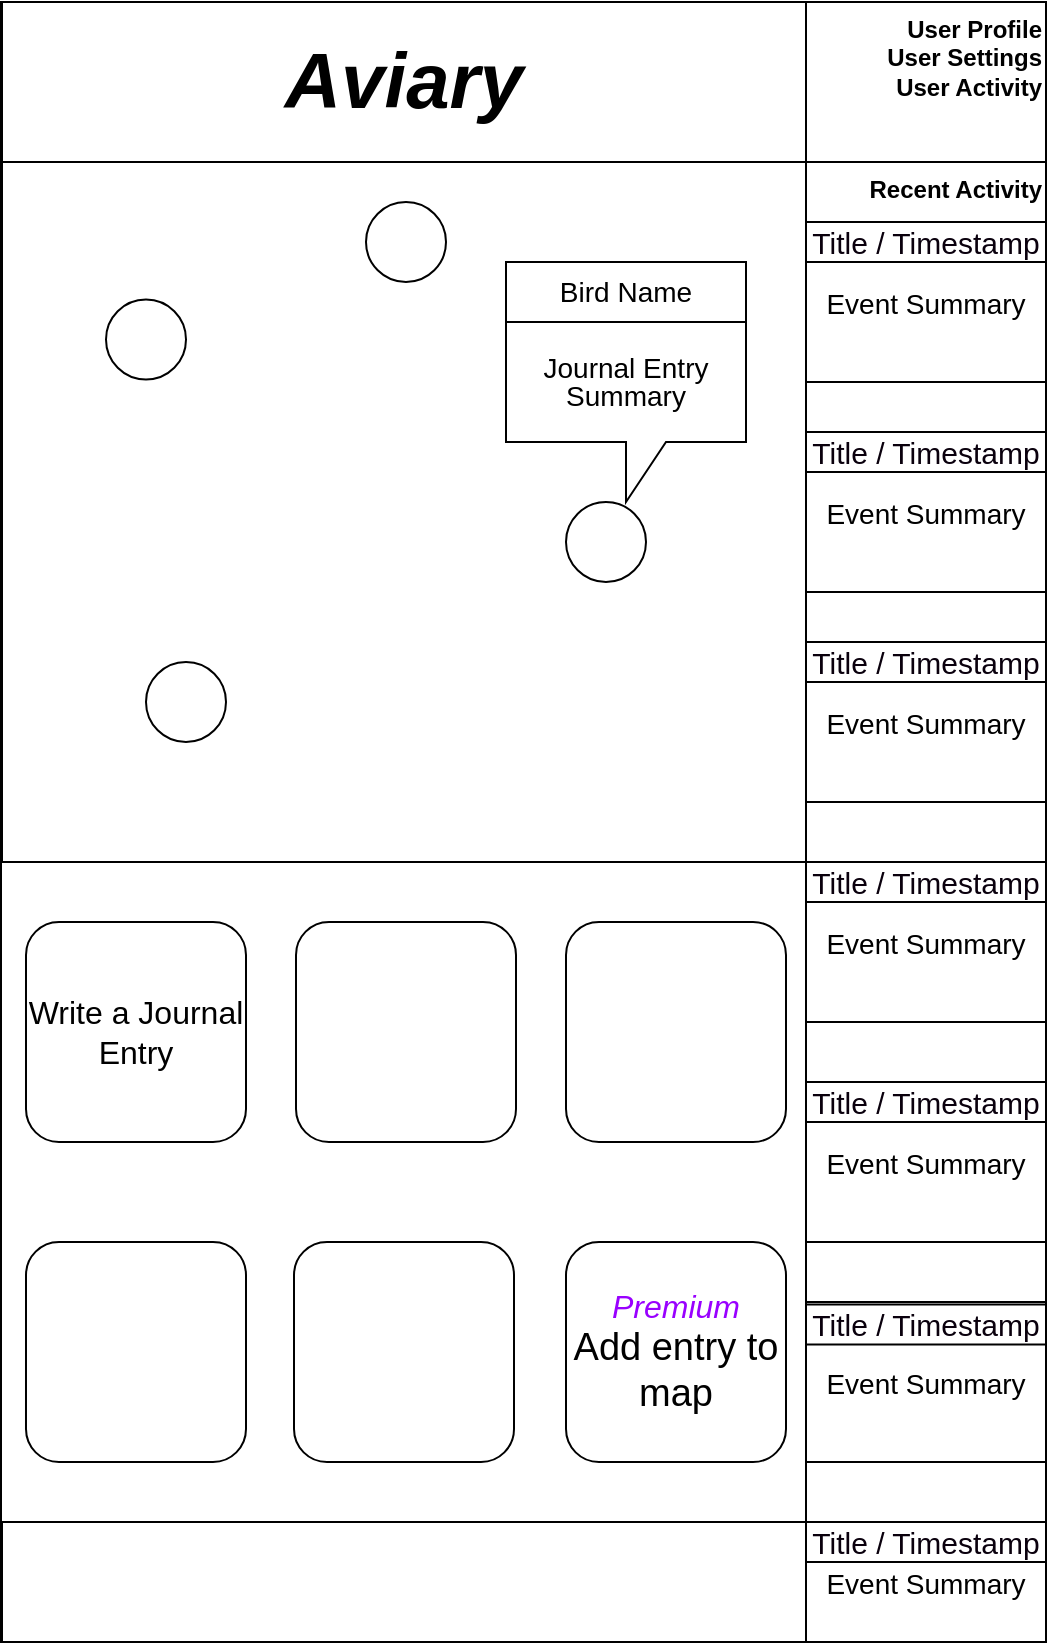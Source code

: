 <mxfile version="20.6.0" type="github">
  <diagram id="gDLePSw_vvTQ7s2qHtQx" name="Page-1">
    <mxGraphModel dx="1422" dy="1900" grid="1" gridSize="10" guides="1" tooltips="1" connect="1" arrows="1" fold="1" page="1" pageScale="1" pageWidth="850" pageHeight="1100" math="0" shadow="0">
      <root>
        <mxCell id="0" />
        <mxCell id="1" parent="0" />
        <mxCell id="PCk0vXCQwNknum3uSaaK-2" value="" style="rounded=0;whiteSpace=wrap;html=1;rotation=90;verticalAlign=top;align=left;" vertex="1" parent="1">
          <mxGeometry x="8.75" y="-861.25" width="820" height="522.5" as="geometry" />
        </mxCell>
        <mxCell id="PCk0vXCQwNknum3uSaaK-4" value="&lt;div style=&quot;&quot;&gt;&lt;span style=&quot;background-color: initial;&quot;&gt;User Profile&lt;/span&gt;&lt;/div&gt;&lt;div style=&quot;&quot;&gt;&lt;span style=&quot;background-color: initial;&quot;&gt;User Settings&lt;/span&gt;&lt;/div&gt;&lt;div style=&quot;&quot;&gt;&lt;span style=&quot;background-color: initial;&quot;&gt;User Activity&lt;/span&gt;&lt;/div&gt;" style="whiteSpace=wrap;html=1;aspect=fixed;verticalAlign=top;fontStyle=1;fontFamily=Helvetica;align=right;" vertex="1" parent="1">
          <mxGeometry x="560" y="-1010" width="120" height="120" as="geometry" />
        </mxCell>
        <mxCell id="PCk0vXCQwNknum3uSaaK-6" value="&lt;font style=&quot;font-size: 39px;&quot;&gt;&lt;b&gt;&lt;i&gt;Aviary&lt;/i&gt;&lt;/b&gt;&lt;/font&gt;" style="rounded=0;whiteSpace=wrap;html=1;align=center;fontSize=21;fontStyle=0;verticalAlign=middle;" vertex="1" parent="1">
          <mxGeometry x="158" y="-1010" width="402" height="80" as="geometry" />
        </mxCell>
        <mxCell id="PCk0vXCQwNknum3uSaaK-7" value="&lt;b&gt;Recent Activity&lt;/b&gt;" style="rounded=0;whiteSpace=wrap;html=1;verticalAlign=top;align=right;" vertex="1" parent="1">
          <mxGeometry x="560" y="-930" width="120" height="740" as="geometry" />
        </mxCell>
        <mxCell id="PCk0vXCQwNknum3uSaaK-8" value="" style="rounded=0;whiteSpace=wrap;html=1;" vertex="1" parent="1">
          <mxGeometry x="158" y="-930" width="402" height="350" as="geometry" />
        </mxCell>
        <mxCell id="PCk0vXCQwNknum3uSaaK-16" value="" style="ellipse;whiteSpace=wrap;html=1;aspect=fixed;fontFamily=Helvetica;fontSize=15;" vertex="1" parent="1">
          <mxGeometry x="210" y="-861.25" width="40" height="40" as="geometry" />
        </mxCell>
        <mxCell id="PCk0vXCQwNknum3uSaaK-17" value="" style="ellipse;whiteSpace=wrap;html=1;aspect=fixed;fontFamily=Helvetica;fontSize=15;" vertex="1" parent="1">
          <mxGeometry x="340" y="-910" width="40" height="40" as="geometry" />
        </mxCell>
        <mxCell id="PCk0vXCQwNknum3uSaaK-18" value="" style="ellipse;whiteSpace=wrap;html=1;aspect=fixed;fontFamily=Helvetica;fontSize=15;" vertex="1" parent="1">
          <mxGeometry x="440" y="-760" width="40" height="40" as="geometry" />
        </mxCell>
        <mxCell id="PCk0vXCQwNknum3uSaaK-19" value="" style="ellipse;whiteSpace=wrap;html=1;aspect=fixed;fontFamily=Helvetica;fontSize=15;" vertex="1" parent="1">
          <mxGeometry x="230" y="-680" width="40" height="40" as="geometry" />
        </mxCell>
        <mxCell id="PCk0vXCQwNknum3uSaaK-22" value="&lt;font style=&quot;font-size: 14px;&quot; color=&quot;#000000&quot;&gt;Event Summary&lt;/font&gt;" style="rounded=0;whiteSpace=wrap;html=1;fontFamily=Helvetica;fontSize=16;fontColor=#C508FF;" vertex="1" parent="1">
          <mxGeometry x="560" y="-900" width="120" height="80" as="geometry" />
        </mxCell>
        <mxCell id="PCk0vXCQwNknum3uSaaK-24" value="&lt;span style=&quot;color: rgb(0, 0, 0); font-size: 14px;&quot;&gt;Event Summary&lt;/span&gt;" style="rounded=0;whiteSpace=wrap;html=1;fontFamily=Helvetica;fontSize=16;fontColor=#C508FF;" vertex="1" parent="1">
          <mxGeometry x="560" y="-795" width="120" height="80" as="geometry" />
        </mxCell>
        <mxCell id="PCk0vXCQwNknum3uSaaK-25" value="&lt;span style=&quot;color: rgb(0, 0, 0); font-size: 14px;&quot;&gt;Event Summary&lt;/span&gt;" style="rounded=0;whiteSpace=wrap;html=1;fontFamily=Helvetica;fontSize=16;fontColor=#C508FF;" vertex="1" parent="1">
          <mxGeometry x="560" y="-690" width="120" height="80" as="geometry" />
        </mxCell>
        <mxCell id="PCk0vXCQwNknum3uSaaK-26" value="&lt;span style=&quot;color: rgb(0, 0, 0); font-size: 14px;&quot;&gt;Event Summary&lt;/span&gt;" style="rounded=0;whiteSpace=wrap;html=1;fontFamily=Helvetica;fontSize=16;fontColor=#C508FF;" vertex="1" parent="1">
          <mxGeometry x="560" y="-580" width="120" height="80" as="geometry" />
        </mxCell>
        <mxCell id="PCk0vXCQwNknum3uSaaK-28" value="&lt;span style=&quot;color: rgb(0, 0, 0); font-size: 14px;&quot;&gt;Event Summary&lt;/span&gt;" style="rounded=0;whiteSpace=wrap;html=1;fontFamily=Helvetica;fontSize=16;fontColor=#C508FF;" vertex="1" parent="1">
          <mxGeometry x="560" y="-470" width="120" height="80" as="geometry" />
        </mxCell>
        <mxCell id="PCk0vXCQwNknum3uSaaK-29" value="&lt;span style=&quot;color: rgb(0, 0, 0); font-size: 14px;&quot;&gt;Event Summary&lt;/span&gt;" style="rounded=0;whiteSpace=wrap;html=1;fontFamily=Helvetica;fontSize=16;fontColor=#C508FF;verticalAlign=middle;" vertex="1" parent="1">
          <mxGeometry x="560" y="-360" width="120" height="80" as="geometry" />
        </mxCell>
        <mxCell id="PCk0vXCQwNknum3uSaaK-30" value="&lt;span style=&quot;color: rgb(0, 0, 0); font-size: 14px;&quot;&gt;Event Summary&lt;/span&gt;" style="rounded=0;whiteSpace=wrap;html=1;fontFamily=Helvetica;fontSize=16;fontColor=#C508FF;" vertex="1" parent="1">
          <mxGeometry x="560" y="-250" width="120" height="60" as="geometry" />
        </mxCell>
        <mxCell id="PCk0vXCQwNknum3uSaaK-31" value="&lt;font style=&quot;font-size: 15px;&quot; color=&quot;#0a000d&quot;&gt;Title / Timestamp&lt;/font&gt;" style="rounded=0;whiteSpace=wrap;html=1;fontFamily=Helvetica;fontSize=16;fontColor=#C508FF;" vertex="1" parent="1">
          <mxGeometry x="560" y="-900" width="120" height="20" as="geometry" />
        </mxCell>
        <mxCell id="PCk0vXCQwNknum3uSaaK-32" value="&lt;span style=&quot;color: rgb(10, 0, 13); font-size: 15px;&quot;&gt;Title / Timestamp&lt;/span&gt;" style="rounded=0;whiteSpace=wrap;html=1;fontFamily=Helvetica;fontSize=16;fontColor=#C508FF;" vertex="1" parent="1">
          <mxGeometry x="560" y="-795" width="120" height="20" as="geometry" />
        </mxCell>
        <mxCell id="PCk0vXCQwNknum3uSaaK-33" value="&lt;span style=&quot;color: rgb(10, 0, 13); font-size: 15px;&quot;&gt;Title / Timestamp&lt;/span&gt;" style="rounded=0;whiteSpace=wrap;html=1;fontFamily=Helvetica;fontSize=16;fontColor=#C508FF;" vertex="1" parent="1">
          <mxGeometry x="560" y="-690" width="120" height="20" as="geometry" />
        </mxCell>
        <mxCell id="PCk0vXCQwNknum3uSaaK-34" value="&lt;span style=&quot;color: rgb(10, 0, 13); font-size: 15px;&quot;&gt;Title / Timestamp&lt;/span&gt;" style="rounded=0;whiteSpace=wrap;html=1;fontFamily=Helvetica;fontSize=16;fontColor=#C508FF;" vertex="1" parent="1">
          <mxGeometry x="560" y="-580" width="120" height="20" as="geometry" />
        </mxCell>
        <mxCell id="PCk0vXCQwNknum3uSaaK-35" value="&lt;span style=&quot;color: rgb(10, 0, 13); font-size: 15px;&quot;&gt;Title / Timestamp&lt;/span&gt;" style="rounded=0;whiteSpace=wrap;html=1;fontFamily=Helvetica;fontSize=16;fontColor=#C508FF;" vertex="1" parent="1">
          <mxGeometry x="560" y="-470" width="120" height="20" as="geometry" />
        </mxCell>
        <mxCell id="PCk0vXCQwNknum3uSaaK-36" value="&lt;span style=&quot;color: rgb(10, 0, 13); font-size: 15px;&quot;&gt;Title / Timestamp&lt;/span&gt;" style="rounded=0;whiteSpace=wrap;html=1;fontFamily=Helvetica;fontSize=16;fontColor=#C508FF;" vertex="1" parent="1">
          <mxGeometry x="560" y="-358.75" width="120" height="20" as="geometry" />
        </mxCell>
        <mxCell id="PCk0vXCQwNknum3uSaaK-37" value="&lt;span style=&quot;color: rgb(10, 0, 13); font-size: 15px;&quot;&gt;Title / Timestamp&lt;/span&gt;" style="rounded=0;whiteSpace=wrap;html=1;fontFamily=Helvetica;fontSize=16;fontColor=#C508FF;" vertex="1" parent="1">
          <mxGeometry x="560" y="-250" width="120" height="20" as="geometry" />
        </mxCell>
        <mxCell id="PCk0vXCQwNknum3uSaaK-38" value="&lt;p style=&quot;line-height: 100%;&quot;&gt;Journal Entry Summary&lt;/p&gt;" style="shape=callout;whiteSpace=wrap;html=1;perimeter=calloutPerimeter;fontFamily=Helvetica;fontSize=14;fontColor=#000000;verticalAlign=bottom;" vertex="1" parent="1">
          <mxGeometry x="410" y="-880" width="120" height="120" as="geometry" />
        </mxCell>
        <mxCell id="PCk0vXCQwNknum3uSaaK-39" value="Bird Name" style="rounded=0;whiteSpace=wrap;html=1;fontFamily=Helvetica;fontSize=14;fontColor=#000000;" vertex="1" parent="1">
          <mxGeometry x="410" y="-880" width="120" height="30" as="geometry" />
        </mxCell>
        <mxCell id="PCk0vXCQwNknum3uSaaK-42" value="" style="rounded=1;whiteSpace=wrap;html=1;fontFamily=Helvetica;fontSize=39;fontColor=#000000;" vertex="1" parent="1">
          <mxGeometry x="440" y="-550" width="110" height="110" as="geometry" />
        </mxCell>
        <mxCell id="PCk0vXCQwNknum3uSaaK-43" value="" style="rounded=1;whiteSpace=wrap;html=1;fontFamily=Helvetica;fontSize=39;fontColor=#000000;" vertex="1" parent="1">
          <mxGeometry x="305" y="-550" width="110" height="110" as="geometry" />
        </mxCell>
        <mxCell id="PCk0vXCQwNknum3uSaaK-44" value="Write a Journal Entry" style="rounded=1;whiteSpace=wrap;html=1;fontFamily=Helvetica;fontSize=16;fontColor=#000000;" vertex="1" parent="1">
          <mxGeometry x="170" y="-550" width="110" height="110" as="geometry" />
        </mxCell>
        <mxCell id="PCk0vXCQwNknum3uSaaK-45" value="" style="rounded=1;whiteSpace=wrap;html=1;fontFamily=Helvetica;fontSize=39;fontColor=#000000;" vertex="1" parent="1">
          <mxGeometry x="170" y="-390" width="110" height="110" as="geometry" />
        </mxCell>
        <mxCell id="PCk0vXCQwNknum3uSaaK-46" value="" style="rounded=1;whiteSpace=wrap;html=1;fontFamily=Helvetica;fontSize=39;fontColor=#000000;" vertex="1" parent="1">
          <mxGeometry x="304" y="-390" width="110" height="110" as="geometry" />
        </mxCell>
        <mxCell id="PCk0vXCQwNknum3uSaaK-47" value="&lt;div style=&quot;&quot;&gt;&lt;font color=&quot;#9900ff&quot;&gt;&lt;i&gt;Premium&lt;/i&gt;&lt;/font&gt;&lt;/div&gt;&lt;div style=&quot;&quot;&gt;&lt;span style=&quot;background-color: initial; font-size: 19px;&quot;&gt;Add entry to map&lt;/span&gt;&lt;/div&gt;" style="rounded=1;whiteSpace=wrap;html=1;fontFamily=Helvetica;fontSize=16;fontColor=#000000;" vertex="1" parent="1">
          <mxGeometry x="440" y="-390" width="110" height="110" as="geometry" />
        </mxCell>
        <mxCell id="PCk0vXCQwNknum3uSaaK-48" value="" style="rounded=0;whiteSpace=wrap;html=1;fontFamily=Helvetica;fontSize=39;fontColor=#000000;" vertex="1" parent="1">
          <mxGeometry x="158" y="-250" width="402" height="60" as="geometry" />
        </mxCell>
      </root>
    </mxGraphModel>
  </diagram>
</mxfile>

